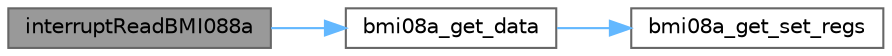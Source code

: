 digraph "interruptReadBMI088a"
{
 // LATEX_PDF_SIZE
  bgcolor="transparent";
  edge [fontname=Helvetica,fontsize=10,labelfontname=Helvetica,labelfontsize=10];
  node [fontname=Helvetica,fontsize=10,shape=box,height=0.2,width=0.4];
  rankdir="LR";
  Node1 [id="Node000001",label="interruptReadBMI088a",height=0.2,width=0.4,color="gray40", fillcolor="grey60", style="filled", fontcolor="black",tooltip="RTOS-Task zum Auslesen des Accerlerometers. Wird durch ein Flag aktiviert und startet den Datenabruf."];
  Node1 -> Node2 [id="edge1_Node000001_Node000002",color="steelblue1",style="solid",tooltip=" "];
  Node2 [id="Node000002",label="bmi08a_get_data",height=0.2,width=0.4,color="grey40", fillcolor="white", style="filled",URL="$bmi08a_8c.html#aee8aaeb497ab6b061173248d73d5487c",tooltip="This API reads the accel data from the sensor, store it in the bmi08_sensor_data structure instance p..."];
  Node2 -> Node3 [id="edge2_Node000002_Node000003",color="steelblue1",style="solid",tooltip=" "];
  Node3 [id="Node000003",label="bmi08a_get_set_regs",height=0.2,width=0.4,color="grey40", fillcolor="white", style="filled",URL="$bmi08a_8c.html#a5b32dbd1a57b3dd377d05a9553d51f3c",tooltip="This API reads the data from the given register address of accel sensor."];
}
